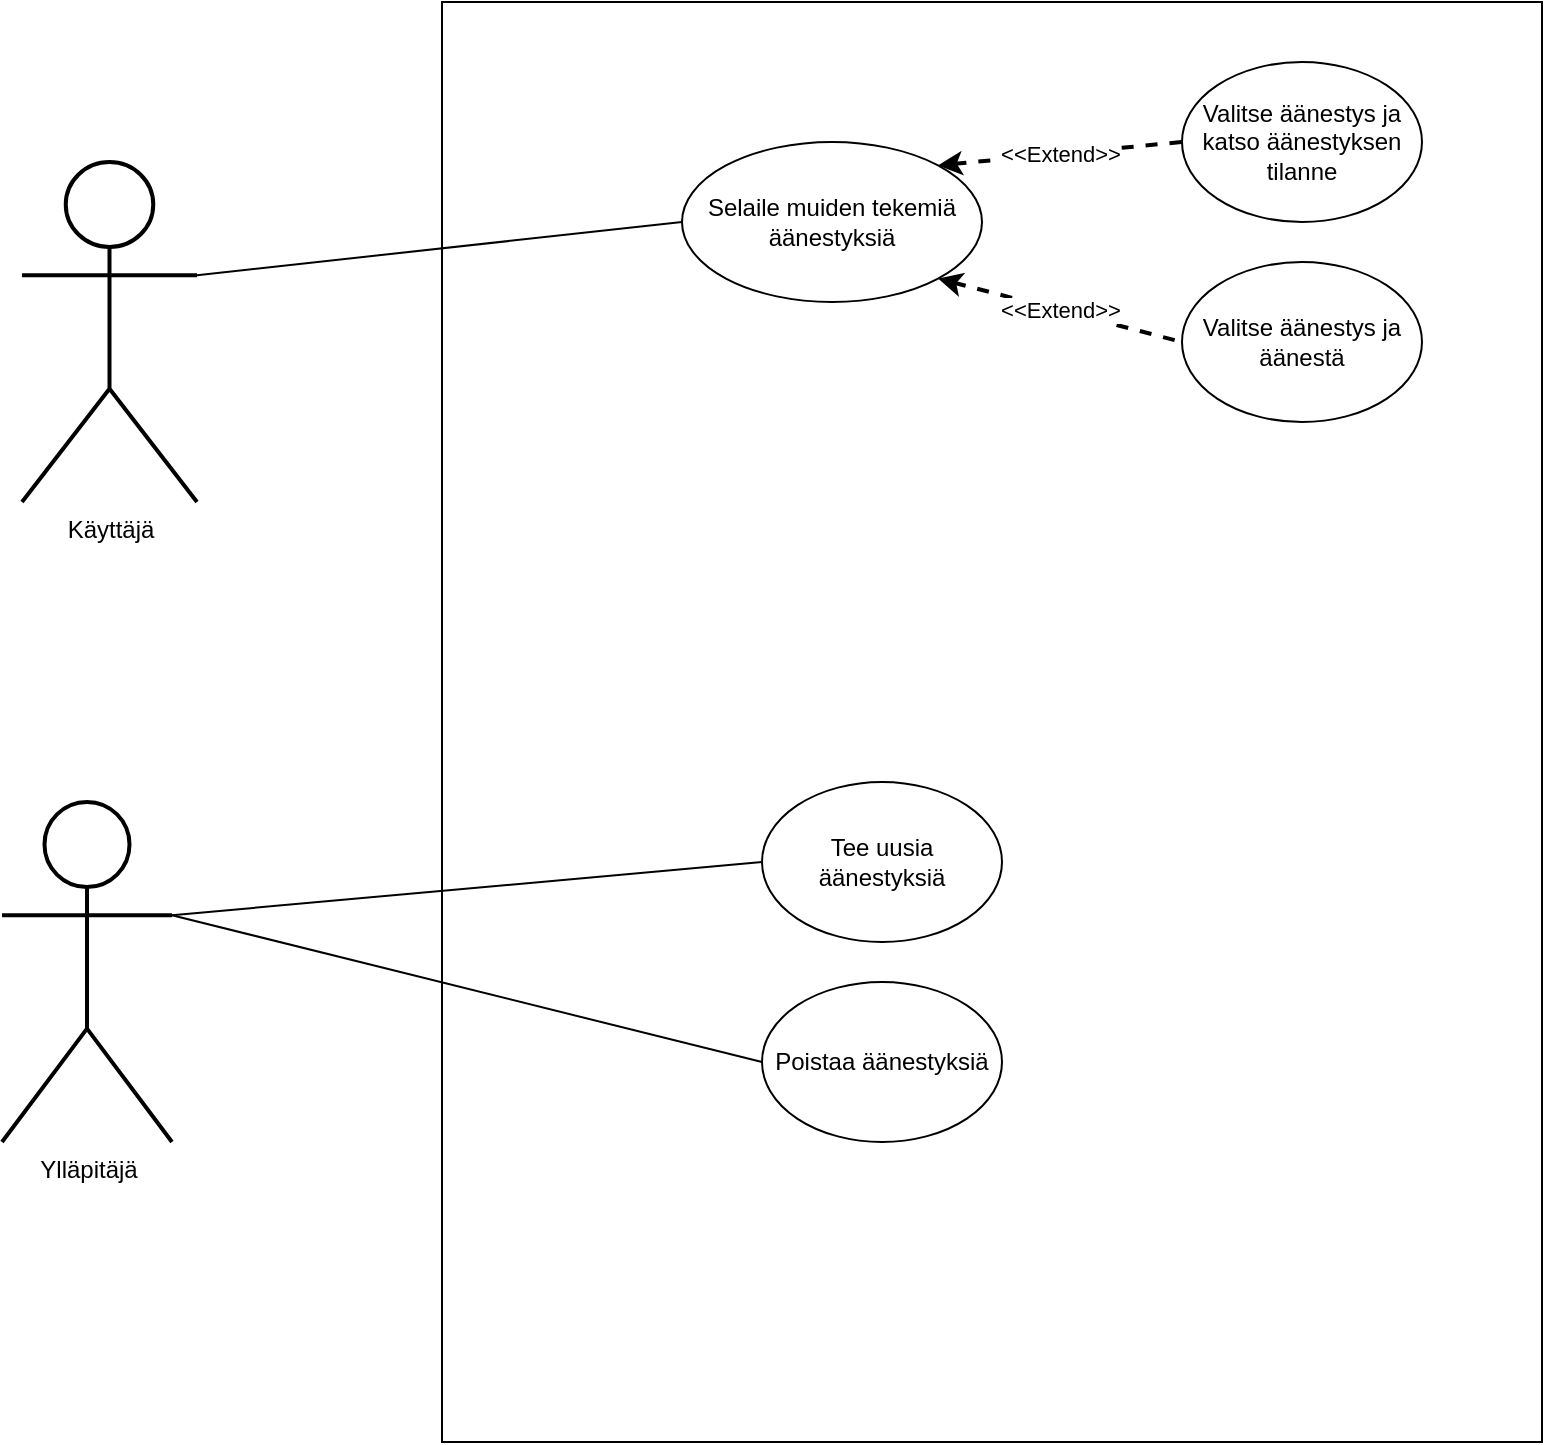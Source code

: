 <mxfile>
    <diagram name="Page-1" id="MPzPzOe2BKUfyj0sFpf2">
        <mxGraphModel dx="1770" dy="1139" grid="1" gridSize="10" guides="1" tooltips="1" connect="1" arrows="1" fold="1" page="1" pageScale="1" pageWidth="1169" pageHeight="827" math="0" shadow="0">
            <root>
                <mxCell id="0"/>
                <mxCell id="1" parent="0"/>
                <mxCell id="HqOk1TlE6UtbYJLoeOrd-1" value="" style="rounded=0;whiteSpace=wrap;html=1;" parent="1" vertex="1">
                    <mxGeometry x="400" y="50" width="550" height="720" as="geometry"/>
                </mxCell>
                <mxCell id="HqOk1TlE6UtbYJLoeOrd-2" value="Käyttäjä" style="shape=umlActor;verticalLabelPosition=bottom;verticalAlign=top;html=1;outlineConnect=0;strokeWidth=2;" parent="1" vertex="1">
                    <mxGeometry x="190" y="130" width="87.5" height="170" as="geometry"/>
                </mxCell>
                <mxCell id="HqOk1TlE6UtbYJLoeOrd-12" value="Ylläpitäjä" style="shape=umlActor;verticalLabelPosition=bottom;verticalAlign=top;html=1;outlineConnect=0;strokeWidth=2;" parent="1" vertex="1">
                    <mxGeometry x="180" y="450" width="85" height="170" as="geometry"/>
                </mxCell>
                <mxCell id="HqOk1TlE6UtbYJLoeOrd-13" value="&lt;div&gt;Selaile muiden tekemiä äänestyksiä&lt;br&gt;&lt;/div&gt;" style="ellipse;whiteSpace=wrap;html=1;" parent="1" vertex="1">
                    <mxGeometry x="520" y="120" width="150" height="80" as="geometry"/>
                </mxCell>
                <mxCell id="HqOk1TlE6UtbYJLoeOrd-14" value="Poistaa äänestyksiä" style="ellipse;whiteSpace=wrap;html=1;" parent="1" vertex="1">
                    <mxGeometry x="560" y="540" width="120" height="80" as="geometry"/>
                </mxCell>
                <mxCell id="HqOk1TlE6UtbYJLoeOrd-15" value="Tee uusia äänestyksiä" style="ellipse;whiteSpace=wrap;html=1;" parent="1" vertex="1">
                    <mxGeometry x="560" y="440" width="120" height="80" as="geometry"/>
                </mxCell>
                <mxCell id="HqOk1TlE6UtbYJLoeOrd-16" value="Valitse äänestys ja äänestä" style="ellipse;whiteSpace=wrap;html=1;" parent="1" vertex="1">
                    <mxGeometry x="770" y="180" width="120" height="80" as="geometry"/>
                </mxCell>
                <mxCell id="HqOk1TlE6UtbYJLoeOrd-17" value="Valitse äänestys ja katso äänestyksen tilanne" style="ellipse;whiteSpace=wrap;html=1;" parent="1" vertex="1">
                    <mxGeometry x="770" y="80" width="120" height="80" as="geometry"/>
                </mxCell>
                <mxCell id="HqOk1TlE6UtbYJLoeOrd-18" value="" style="endArrow=none;html=1;rounded=0;exitX=0;exitY=0.5;exitDx=0;exitDy=0;entryX=1;entryY=0.333;entryDx=0;entryDy=0;entryPerimeter=0;" parent="1" source="HqOk1TlE6UtbYJLoeOrd-13" target="HqOk1TlE6UtbYJLoeOrd-2" edge="1">
                    <mxGeometry width="50" height="50" relative="1" as="geometry">
                        <mxPoint x="550" y="360" as="sourcePoint"/>
                        <mxPoint x="600" y="310" as="targetPoint"/>
                    </mxGeometry>
                </mxCell>
                <mxCell id="HqOk1TlE6UtbYJLoeOrd-19" value="" style="endArrow=none;html=1;rounded=0;exitX=0;exitY=0.5;exitDx=0;exitDy=0;entryX=1;entryY=0.333;entryDx=0;entryDy=0;entryPerimeter=0;" parent="1" source="HqOk1TlE6UtbYJLoeOrd-15" target="HqOk1TlE6UtbYJLoeOrd-12" edge="1">
                    <mxGeometry width="50" height="50" relative="1" as="geometry">
                        <mxPoint x="550" y="360" as="sourcePoint"/>
                        <mxPoint x="600" y="310" as="targetPoint"/>
                    </mxGeometry>
                </mxCell>
                <mxCell id="HqOk1TlE6UtbYJLoeOrd-20" value="" style="endArrow=none;html=1;rounded=0;entryX=0;entryY=0.5;entryDx=0;entryDy=0;exitX=1;exitY=0.333;exitDx=0;exitDy=0;exitPerimeter=0;" parent="1" source="HqOk1TlE6UtbYJLoeOrd-12" target="HqOk1TlE6UtbYJLoeOrd-14" edge="1">
                    <mxGeometry width="50" height="50" relative="1" as="geometry">
                        <mxPoint x="550" y="360" as="sourcePoint"/>
                        <mxPoint x="600" y="310" as="targetPoint"/>
                    </mxGeometry>
                </mxCell>
                <mxCell id="HqOk1TlE6UtbYJLoeOrd-22" value="&amp;lt;&amp;lt;Extend&amp;gt;&amp;gt;" style="endArrow=none;dashed=1;html=1;strokeWidth=2;rounded=0;entryX=0;entryY=0.5;entryDx=0;entryDy=0;exitX=1;exitY=1;exitDx=0;exitDy=0;startArrow=classic;startFill=1;" parent="1" source="HqOk1TlE6UtbYJLoeOrd-13" target="HqOk1TlE6UtbYJLoeOrd-16" edge="1">
                    <mxGeometry width="50" height="50" relative="1" as="geometry">
                        <mxPoint x="550" y="340" as="sourcePoint"/>
                        <mxPoint x="600" y="290" as="targetPoint"/>
                    </mxGeometry>
                </mxCell>
                <mxCell id="HqOk1TlE6UtbYJLoeOrd-23" value="&amp;lt;&amp;lt;Extend&amp;gt;&amp;gt;" style="endArrow=none;dashed=1;html=1;strokeWidth=2;rounded=0;exitX=1;exitY=0;exitDx=0;exitDy=0;startArrow=classic;startFill=1;entryX=0;entryY=0.5;entryDx=0;entryDy=0;" parent="1" source="HqOk1TlE6UtbYJLoeOrd-13" target="HqOk1TlE6UtbYJLoeOrd-17" edge="1">
                    <mxGeometry width="50" height="50" relative="1" as="geometry">
                        <mxPoint x="662" y="198" as="sourcePoint"/>
                        <mxPoint x="780" y="230" as="targetPoint"/>
                    </mxGeometry>
                </mxCell>
            </root>
        </mxGraphModel>
    </diagram>
</mxfile>